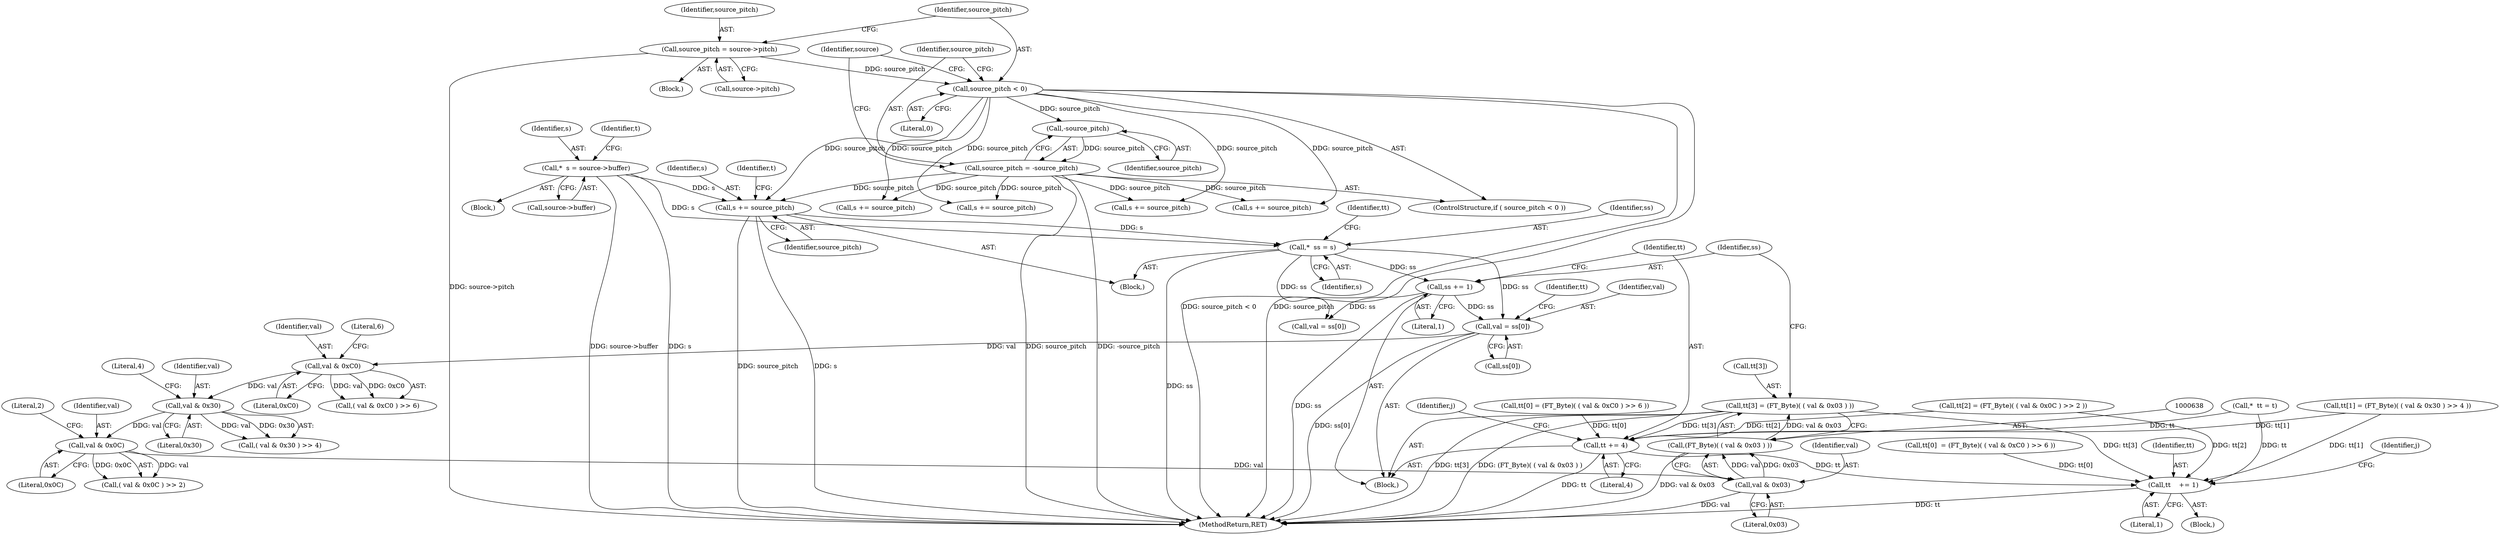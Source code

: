 digraph "0_savannah_b3500af717010137046ec4076d1e1c0641e33727@array" {
"1000633" [label="(Call,tt[3] = (FT_Byte)( ( val & 0x03 ) ))"];
"1000637" [label="(Call,(FT_Byte)( ( val & 0x03 ) ))"];
"1000639" [label="(Call,val & 0x03)"];
"1000629" [label="(Call,val & 0x0C)"];
"1000618" [label="(Call,val & 0x30)"];
"1000607" [label="(Call,val & 0xC0)"];
"1000595" [label="(Call,val = ss[0])"];
"1000642" [label="(Call,ss += 1)"];
"1000572" [label="(Call,*  ss = s)"];
"1000542" [label="(Call,*  s = source->buffer)"];
"1000690" [label="(Call,s += source_pitch)"];
"1000275" [label="(Call,source_pitch < 0)"];
"1000269" [label="(Call,source_pitch = source->pitch)"];
"1000278" [label="(Call,source_pitch = -source_pitch)"];
"1000280" [label="(Call,-source_pitch)"];
"1000645" [label="(Call,tt += 4)"];
"1000687" [label="(Call,tt    += 1)"];
"1000637" [label="(Call,(FT_Byte)( ( val & 0x03 ) ))"];
"1000661" [label="(Call,val = ss[0])"];
"1000269" [label="(Call,source_pitch = source->pitch)"];
"1000592" [label="(Identifier,j)"];
"1000573" [label="(Identifier,ss)"];
"1000570" [label="(Block,)"];
"1000600" [label="(Call,tt[0] = (FT_Byte)( ( val & 0xC0 ) >> 6 ))"];
"1000274" [label="(ControlStructure,if ( source_pitch < 0 ))"];
"1000609" [label="(Literal,0xC0)"];
"1000280" [label="(Call,-source_pitch)"];
"1000671" [label="(Identifier,j)"];
"1000673" [label="(Call,tt[0]  = (FT_Byte)( ( val & 0xC0 ) >> 6 ))"];
"1000647" [label="(Literal,4)"];
"1000110" [label="(Block,)"];
"1000577" [label="(Identifier,tt)"];
"1000689" [label="(Literal,1)"];
"1000275" [label="(Call,source_pitch < 0)"];
"1000633" [label="(Call,tt[3] = (FT_Byte)( ( val & 0x03 ) ))"];
"1000618" [label="(Call,val & 0x30)"];
"1000617" [label="(Call,( val & 0x30 ) >> 4)"];
"1000278" [label="(Call,source_pitch = -source_pitch)"];
"1000610" [label="(Literal,6)"];
"1000542" [label="(Call,*  s = source->buffer)"];
"1000593" [label="(Block,)"];
"1000271" [label="(Call,source->pitch)"];
"1000630" [label="(Identifier,val)"];
"1000691" [label="(Identifier,s)"];
"1000543" [label="(Identifier,s)"];
"1000270" [label="(Identifier,source_pitch)"];
"1000277" [label="(Literal,0)"];
"1000622" [label="(Call,tt[2] = (FT_Byte)( ( val & 0x0C ) >> 2 ))"];
"1000803" [label="(Call,s += source_pitch)"];
"1000544" [label="(Call,source->buffer)"];
"1000549" [label="(Identifier,t)"];
"1000687" [label="(Call,tt    += 1)"];
"1000284" [label="(Identifier,source)"];
"1000631" [label="(Literal,0x0C)"];
"1000628" [label="(Call,( val & 0x0C ) >> 2)"];
"1000620" [label="(Literal,0x30)"];
"1000607" [label="(Call,val & 0xC0)"];
"1000595" [label="(Call,val = ss[0])"];
"1000641" [label="(Literal,0x03)"];
"1000602" [label="(Identifier,tt)"];
"1000885" [label="(MethodReturn,RET)"];
"1000642" [label="(Call,ss += 1)"];
"1000646" [label="(Identifier,tt)"];
"1000276" [label="(Identifier,source_pitch)"];
"1000281" [label="(Identifier,source_pitch)"];
"1000629" [label="(Call,val & 0x0C)"];
"1000596" [label="(Identifier,val)"];
"1000608" [label="(Identifier,val)"];
"1000875" [label="(Call,s += source_pitch)"];
"1000572" [label="(Call,*  ss = s)"];
"1000619" [label="(Identifier,val)"];
"1000634" [label="(Call,tt[3])"];
"1000597" [label="(Call,ss[0])"];
"1000643" [label="(Identifier,ss)"];
"1000606" [label="(Call,( val & 0xC0 ) >> 6)"];
"1000621" [label="(Literal,4)"];
"1000644" [label="(Literal,1)"];
"1000690" [label="(Call,s += source_pitch)"];
"1000540" [label="(Block,)"];
"1000639" [label="(Call,val & 0x03)"];
"1000640" [label="(Identifier,val)"];
"1000632" [label="(Literal,2)"];
"1000692" [label="(Identifier,source_pitch)"];
"1000645" [label="(Call,tt += 4)"];
"1000481" [label="(Call,s += source_pitch)"];
"1000576" [label="(Call,*  tt = t)"];
"1000611" [label="(Call,tt[1] = (FT_Byte)( ( val & 0x30 ) >> 4 ))"];
"1000279" [label="(Identifier,source_pitch)"];
"1000574" [label="(Identifier,s)"];
"1000672" [label="(Block,)"];
"1000694" [label="(Identifier,t)"];
"1000688" [label="(Identifier,tt)"];
"1000532" [label="(Call,s += source_pitch)"];
"1000633" -> "1000593"  [label="AST: "];
"1000633" -> "1000637"  [label="CFG: "];
"1000634" -> "1000633"  [label="AST: "];
"1000637" -> "1000633"  [label="AST: "];
"1000643" -> "1000633"  [label="CFG: "];
"1000633" -> "1000885"  [label="DDG: (FT_Byte)( ( val & 0x03 ) )"];
"1000633" -> "1000885"  [label="DDG: tt[3]"];
"1000637" -> "1000633"  [label="DDG: val & 0x03"];
"1000633" -> "1000645"  [label="DDG: tt[3]"];
"1000633" -> "1000687"  [label="DDG: tt[3]"];
"1000637" -> "1000639"  [label="CFG: "];
"1000638" -> "1000637"  [label="AST: "];
"1000639" -> "1000637"  [label="AST: "];
"1000637" -> "1000885"  [label="DDG: val & 0x03"];
"1000639" -> "1000637"  [label="DDG: val"];
"1000639" -> "1000637"  [label="DDG: 0x03"];
"1000639" -> "1000641"  [label="CFG: "];
"1000640" -> "1000639"  [label="AST: "];
"1000641" -> "1000639"  [label="AST: "];
"1000639" -> "1000885"  [label="DDG: val"];
"1000629" -> "1000639"  [label="DDG: val"];
"1000629" -> "1000628"  [label="AST: "];
"1000629" -> "1000631"  [label="CFG: "];
"1000630" -> "1000629"  [label="AST: "];
"1000631" -> "1000629"  [label="AST: "];
"1000632" -> "1000629"  [label="CFG: "];
"1000629" -> "1000628"  [label="DDG: val"];
"1000629" -> "1000628"  [label="DDG: 0x0C"];
"1000618" -> "1000629"  [label="DDG: val"];
"1000618" -> "1000617"  [label="AST: "];
"1000618" -> "1000620"  [label="CFG: "];
"1000619" -> "1000618"  [label="AST: "];
"1000620" -> "1000618"  [label="AST: "];
"1000621" -> "1000618"  [label="CFG: "];
"1000618" -> "1000617"  [label="DDG: val"];
"1000618" -> "1000617"  [label="DDG: 0x30"];
"1000607" -> "1000618"  [label="DDG: val"];
"1000607" -> "1000606"  [label="AST: "];
"1000607" -> "1000609"  [label="CFG: "];
"1000608" -> "1000607"  [label="AST: "];
"1000609" -> "1000607"  [label="AST: "];
"1000610" -> "1000607"  [label="CFG: "];
"1000607" -> "1000606"  [label="DDG: val"];
"1000607" -> "1000606"  [label="DDG: 0xC0"];
"1000595" -> "1000607"  [label="DDG: val"];
"1000595" -> "1000593"  [label="AST: "];
"1000595" -> "1000597"  [label="CFG: "];
"1000596" -> "1000595"  [label="AST: "];
"1000597" -> "1000595"  [label="AST: "];
"1000602" -> "1000595"  [label="CFG: "];
"1000595" -> "1000885"  [label="DDG: ss[0]"];
"1000642" -> "1000595"  [label="DDG: ss"];
"1000572" -> "1000595"  [label="DDG: ss"];
"1000642" -> "1000593"  [label="AST: "];
"1000642" -> "1000644"  [label="CFG: "];
"1000643" -> "1000642"  [label="AST: "];
"1000644" -> "1000642"  [label="AST: "];
"1000646" -> "1000642"  [label="CFG: "];
"1000642" -> "1000885"  [label="DDG: ss"];
"1000572" -> "1000642"  [label="DDG: ss"];
"1000642" -> "1000661"  [label="DDG: ss"];
"1000572" -> "1000570"  [label="AST: "];
"1000572" -> "1000574"  [label="CFG: "];
"1000573" -> "1000572"  [label="AST: "];
"1000574" -> "1000572"  [label="AST: "];
"1000577" -> "1000572"  [label="CFG: "];
"1000572" -> "1000885"  [label="DDG: ss"];
"1000542" -> "1000572"  [label="DDG: s"];
"1000690" -> "1000572"  [label="DDG: s"];
"1000572" -> "1000661"  [label="DDG: ss"];
"1000542" -> "1000540"  [label="AST: "];
"1000542" -> "1000544"  [label="CFG: "];
"1000543" -> "1000542"  [label="AST: "];
"1000544" -> "1000542"  [label="AST: "];
"1000549" -> "1000542"  [label="CFG: "];
"1000542" -> "1000885"  [label="DDG: s"];
"1000542" -> "1000885"  [label="DDG: source->buffer"];
"1000542" -> "1000690"  [label="DDG: s"];
"1000690" -> "1000570"  [label="AST: "];
"1000690" -> "1000692"  [label="CFG: "];
"1000691" -> "1000690"  [label="AST: "];
"1000692" -> "1000690"  [label="AST: "];
"1000694" -> "1000690"  [label="CFG: "];
"1000690" -> "1000885"  [label="DDG: source_pitch"];
"1000690" -> "1000885"  [label="DDG: s"];
"1000275" -> "1000690"  [label="DDG: source_pitch"];
"1000278" -> "1000690"  [label="DDG: source_pitch"];
"1000275" -> "1000274"  [label="AST: "];
"1000275" -> "1000277"  [label="CFG: "];
"1000276" -> "1000275"  [label="AST: "];
"1000277" -> "1000275"  [label="AST: "];
"1000279" -> "1000275"  [label="CFG: "];
"1000284" -> "1000275"  [label="CFG: "];
"1000275" -> "1000885"  [label="DDG: source_pitch < 0"];
"1000275" -> "1000885"  [label="DDG: source_pitch"];
"1000269" -> "1000275"  [label="DDG: source_pitch"];
"1000275" -> "1000280"  [label="DDG: source_pitch"];
"1000275" -> "1000481"  [label="DDG: source_pitch"];
"1000275" -> "1000532"  [label="DDG: source_pitch"];
"1000275" -> "1000803"  [label="DDG: source_pitch"];
"1000275" -> "1000875"  [label="DDG: source_pitch"];
"1000269" -> "1000110"  [label="AST: "];
"1000269" -> "1000271"  [label="CFG: "];
"1000270" -> "1000269"  [label="AST: "];
"1000271" -> "1000269"  [label="AST: "];
"1000276" -> "1000269"  [label="CFG: "];
"1000269" -> "1000885"  [label="DDG: source->pitch"];
"1000278" -> "1000274"  [label="AST: "];
"1000278" -> "1000280"  [label="CFG: "];
"1000279" -> "1000278"  [label="AST: "];
"1000280" -> "1000278"  [label="AST: "];
"1000284" -> "1000278"  [label="CFG: "];
"1000278" -> "1000885"  [label="DDG: -source_pitch"];
"1000278" -> "1000885"  [label="DDG: source_pitch"];
"1000280" -> "1000278"  [label="DDG: source_pitch"];
"1000278" -> "1000481"  [label="DDG: source_pitch"];
"1000278" -> "1000532"  [label="DDG: source_pitch"];
"1000278" -> "1000803"  [label="DDG: source_pitch"];
"1000278" -> "1000875"  [label="DDG: source_pitch"];
"1000280" -> "1000281"  [label="CFG: "];
"1000281" -> "1000280"  [label="AST: "];
"1000645" -> "1000593"  [label="AST: "];
"1000645" -> "1000647"  [label="CFG: "];
"1000646" -> "1000645"  [label="AST: "];
"1000647" -> "1000645"  [label="AST: "];
"1000592" -> "1000645"  [label="CFG: "];
"1000645" -> "1000885"  [label="DDG: tt"];
"1000622" -> "1000645"  [label="DDG: tt[2]"];
"1000576" -> "1000645"  [label="DDG: tt"];
"1000611" -> "1000645"  [label="DDG: tt[1]"];
"1000600" -> "1000645"  [label="DDG: tt[0]"];
"1000645" -> "1000687"  [label="DDG: tt"];
"1000687" -> "1000672"  [label="AST: "];
"1000687" -> "1000689"  [label="CFG: "];
"1000688" -> "1000687"  [label="AST: "];
"1000689" -> "1000687"  [label="AST: "];
"1000671" -> "1000687"  [label="CFG: "];
"1000687" -> "1000885"  [label="DDG: tt"];
"1000622" -> "1000687"  [label="DDG: tt[2]"];
"1000576" -> "1000687"  [label="DDG: tt"];
"1000673" -> "1000687"  [label="DDG: tt[0]"];
"1000611" -> "1000687"  [label="DDG: tt[1]"];
}
